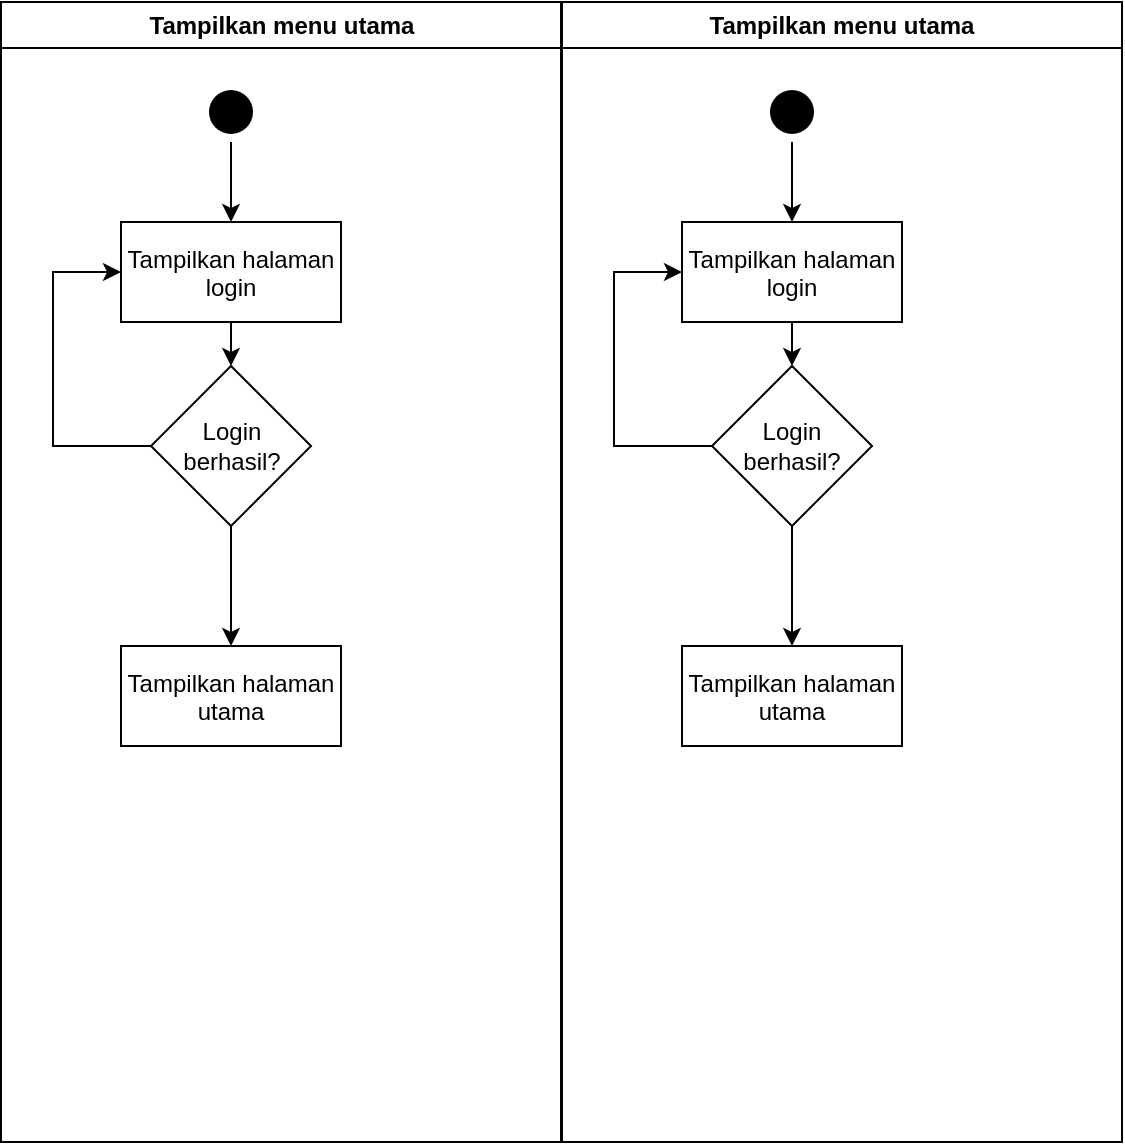 <mxfile version="24.8.3">
  <diagram name="Page-1" id="e7e014a7-5840-1c2e-5031-d8a46d1fe8dd">
    <mxGraphModel dx="1080" dy="694" grid="1" gridSize="10" guides="1" tooltips="1" connect="1" arrows="1" fold="1" page="1" pageScale="1" pageWidth="1169" pageHeight="826" background="none" math="0" shadow="0">
      <root>
        <mxCell id="0" />
        <mxCell id="1" parent="0" />
        <mxCell id="2" value="Tampilkan menu utama" style="swimlane;whiteSpace=wrap" parent="1" vertex="1">
          <mxGeometry x="164.5" y="128" width="280" height="570" as="geometry" />
        </mxCell>
        <mxCell id="VI93jwYk5J-QaJLLHs_X-51" style="edgeStyle=orthogonalEdgeStyle;rounded=0;orthogonalLoop=1;jettySize=auto;html=1;entryX=0.5;entryY=0;entryDx=0;entryDy=0;" edge="1" parent="2" source="5" target="7">
          <mxGeometry relative="1" as="geometry" />
        </mxCell>
        <mxCell id="5" value="" style="ellipse;shape=startState;fillColor=#000000;strokeColor=none;" parent="2" vertex="1">
          <mxGeometry x="100" y="40" width="30" height="30" as="geometry" />
        </mxCell>
        <mxCell id="VI93jwYk5J-QaJLLHs_X-50" style="edgeStyle=orthogonalEdgeStyle;rounded=0;orthogonalLoop=1;jettySize=auto;html=1;entryX=0.5;entryY=0;entryDx=0;entryDy=0;" edge="1" parent="2" source="7" target="VI93jwYk5J-QaJLLHs_X-48">
          <mxGeometry relative="1" as="geometry" />
        </mxCell>
        <mxCell id="7" value="Tampilkan halaman&#xa;login" style="" parent="2" vertex="1">
          <mxGeometry x="60" y="110" width="110" height="50" as="geometry" />
        </mxCell>
        <mxCell id="VI93jwYk5J-QaJLLHs_X-49" style="edgeStyle=orthogonalEdgeStyle;rounded=0;orthogonalLoop=1;jettySize=auto;html=1;entryX=0;entryY=0.5;entryDx=0;entryDy=0;" edge="1" parent="2" source="VI93jwYk5J-QaJLLHs_X-48" target="7">
          <mxGeometry relative="1" as="geometry">
            <mxPoint x="25.5" y="142" as="targetPoint" />
            <Array as="points">
              <mxPoint x="26" y="222" />
              <mxPoint x="26" y="135" />
            </Array>
          </mxGeometry>
        </mxCell>
        <mxCell id="VI93jwYk5J-QaJLLHs_X-53" style="edgeStyle=orthogonalEdgeStyle;rounded=0;orthogonalLoop=1;jettySize=auto;html=1;entryX=0.5;entryY=0;entryDx=0;entryDy=0;" edge="1" parent="2" source="VI93jwYk5J-QaJLLHs_X-48" target="VI93jwYk5J-QaJLLHs_X-52">
          <mxGeometry relative="1" as="geometry" />
        </mxCell>
        <mxCell id="VI93jwYk5J-QaJLLHs_X-48" value="Login&lt;div&gt;berhasil?&lt;/div&gt;" style="rhombus;whiteSpace=wrap;html=1;" vertex="1" parent="2">
          <mxGeometry x="75" y="182" width="80" height="80" as="geometry" />
        </mxCell>
        <mxCell id="VI93jwYk5J-QaJLLHs_X-52" value="Tampilkan halaman&#xa;utama" style="" vertex="1" parent="2">
          <mxGeometry x="60" y="322" width="110" height="50" as="geometry" />
        </mxCell>
        <mxCell id="VI93jwYk5J-QaJLLHs_X-54" value="Tampilkan menu utama" style="swimlane;whiteSpace=wrap" vertex="1" parent="1">
          <mxGeometry x="445" y="128" width="280" height="570" as="geometry" />
        </mxCell>
        <mxCell id="VI93jwYk5J-QaJLLHs_X-55" style="edgeStyle=orthogonalEdgeStyle;rounded=0;orthogonalLoop=1;jettySize=auto;html=1;entryX=0.5;entryY=0;entryDx=0;entryDy=0;" edge="1" parent="VI93jwYk5J-QaJLLHs_X-54" source="VI93jwYk5J-QaJLLHs_X-56" target="VI93jwYk5J-QaJLLHs_X-58">
          <mxGeometry relative="1" as="geometry" />
        </mxCell>
        <mxCell id="VI93jwYk5J-QaJLLHs_X-56" value="" style="ellipse;shape=startState;fillColor=#000000;strokeColor=none;" vertex="1" parent="VI93jwYk5J-QaJLLHs_X-54">
          <mxGeometry x="100" y="40" width="30" height="30" as="geometry" />
        </mxCell>
        <mxCell id="VI93jwYk5J-QaJLLHs_X-57" style="edgeStyle=orthogonalEdgeStyle;rounded=0;orthogonalLoop=1;jettySize=auto;html=1;entryX=0.5;entryY=0;entryDx=0;entryDy=0;" edge="1" parent="VI93jwYk5J-QaJLLHs_X-54" source="VI93jwYk5J-QaJLLHs_X-58" target="VI93jwYk5J-QaJLLHs_X-61">
          <mxGeometry relative="1" as="geometry" />
        </mxCell>
        <mxCell id="VI93jwYk5J-QaJLLHs_X-58" value="Tampilkan halaman&#xa;login" style="" vertex="1" parent="VI93jwYk5J-QaJLLHs_X-54">
          <mxGeometry x="60" y="110" width="110" height="50" as="geometry" />
        </mxCell>
        <mxCell id="VI93jwYk5J-QaJLLHs_X-59" style="edgeStyle=orthogonalEdgeStyle;rounded=0;orthogonalLoop=1;jettySize=auto;html=1;entryX=0;entryY=0.5;entryDx=0;entryDy=0;" edge="1" parent="VI93jwYk5J-QaJLLHs_X-54" source="VI93jwYk5J-QaJLLHs_X-61" target="VI93jwYk5J-QaJLLHs_X-58">
          <mxGeometry relative="1" as="geometry">
            <mxPoint x="25.5" y="142" as="targetPoint" />
            <Array as="points">
              <mxPoint x="26" y="222" />
              <mxPoint x="26" y="135" />
            </Array>
          </mxGeometry>
        </mxCell>
        <mxCell id="VI93jwYk5J-QaJLLHs_X-60" style="edgeStyle=orthogonalEdgeStyle;rounded=0;orthogonalLoop=1;jettySize=auto;html=1;entryX=0.5;entryY=0;entryDx=0;entryDy=0;" edge="1" parent="VI93jwYk5J-QaJLLHs_X-54" source="VI93jwYk5J-QaJLLHs_X-61" target="VI93jwYk5J-QaJLLHs_X-62">
          <mxGeometry relative="1" as="geometry" />
        </mxCell>
        <mxCell id="VI93jwYk5J-QaJLLHs_X-61" value="Login&lt;div&gt;berhasil?&lt;/div&gt;" style="rhombus;whiteSpace=wrap;html=1;" vertex="1" parent="VI93jwYk5J-QaJLLHs_X-54">
          <mxGeometry x="75" y="182" width="80" height="80" as="geometry" />
        </mxCell>
        <mxCell id="VI93jwYk5J-QaJLLHs_X-62" value="Tampilkan halaman&#xa;utama" style="" vertex="1" parent="VI93jwYk5J-QaJLLHs_X-54">
          <mxGeometry x="60" y="322" width="110" height="50" as="geometry" />
        </mxCell>
      </root>
    </mxGraphModel>
  </diagram>
</mxfile>
